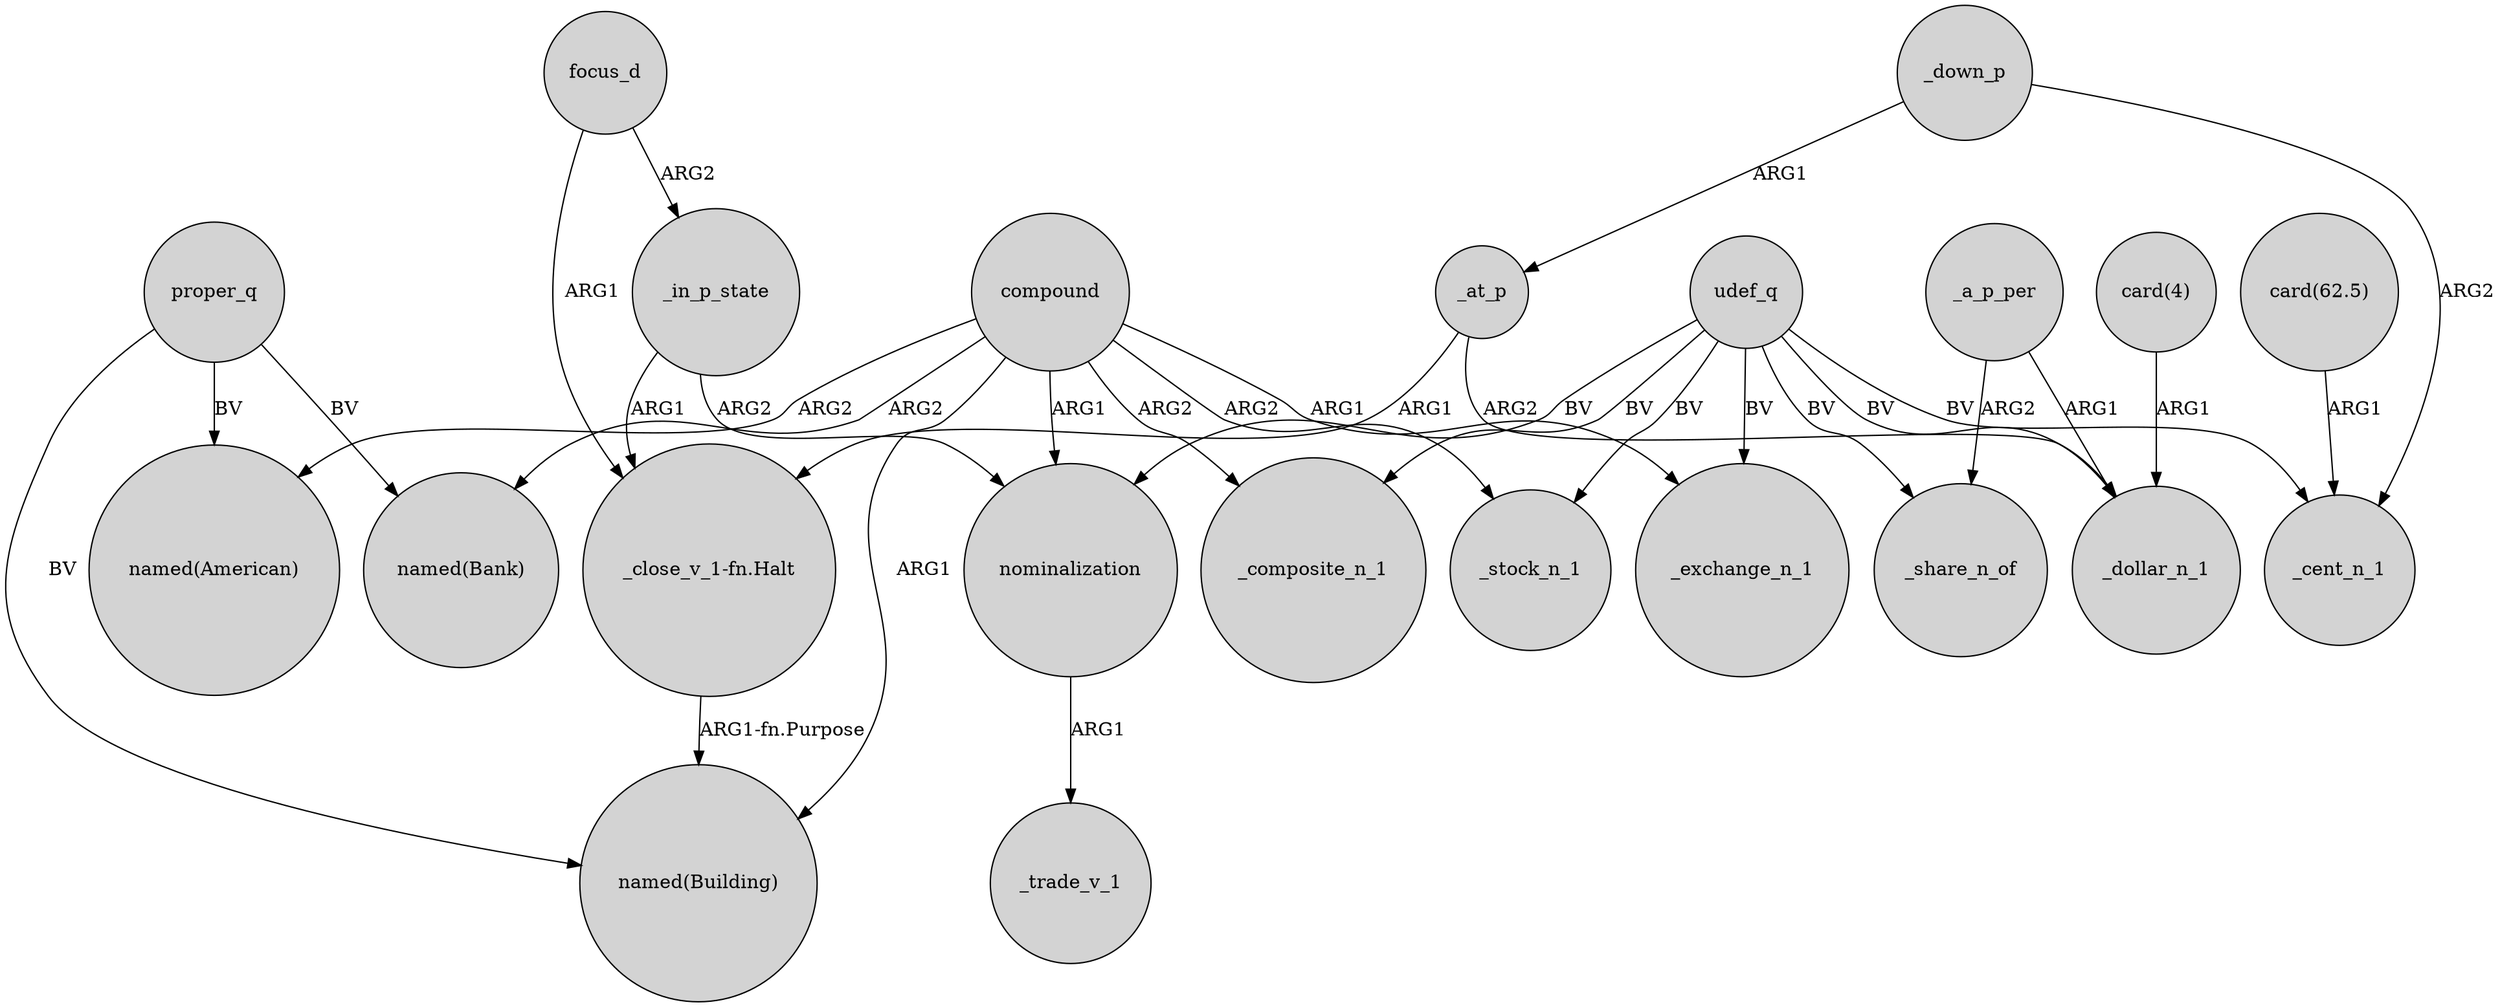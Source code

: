 digraph {
	node [shape=circle style=filled]
	_in_p_state -> nominalization [label=ARG2]
	focus_d -> "_close_v_1-fn.Halt" [label=ARG1]
	focus_d -> _in_p_state [label=ARG2]
	_in_p_state -> "_close_v_1-fn.Halt" [label=ARG1]
	_down_p -> _at_p [label=ARG1]
	"card(4)" -> _dollar_n_1 [label=ARG1]
	_down_p -> _cent_n_1 [label=ARG2]
	udef_q -> nominalization [label=BV]
	udef_q -> _exchange_n_1 [label=BV]
	"_close_v_1-fn.Halt" -> "named(Building)" [label="ARG1-fn.Purpose"]
	udef_q -> _cent_n_1 [label=BV]
	compound -> _exchange_n_1 [label=ARG1]
	compound -> nominalization [label=ARG1]
	proper_q -> "named(Building)" [label=BV]
	udef_q -> _stock_n_1 [label=BV]
	_at_p -> _dollar_n_1 [label=ARG2]
	_a_p_per -> _share_n_of [label=ARG2]
	udef_q -> _share_n_of [label=BV]
	_at_p -> "_close_v_1-fn.Halt" [label=ARG1]
	compound -> _stock_n_1 [label=ARG2]
	udef_q -> _dollar_n_1 [label=BV]
	compound -> "named(Building)" [label=ARG1]
	_a_p_per -> _dollar_n_1 [label=ARG1]
	udef_q -> _composite_n_1 [label=BV]
	compound -> "named(Bank)" [label=ARG2]
	compound -> "named(American)" [label=ARG2]
	proper_q -> "named(American)" [label=BV]
	compound -> _composite_n_1 [label=ARG2]
	"card(62.5)" -> _cent_n_1 [label=ARG1]
	nominalization -> _trade_v_1 [label=ARG1]
	proper_q -> "named(Bank)" [label=BV]
}
